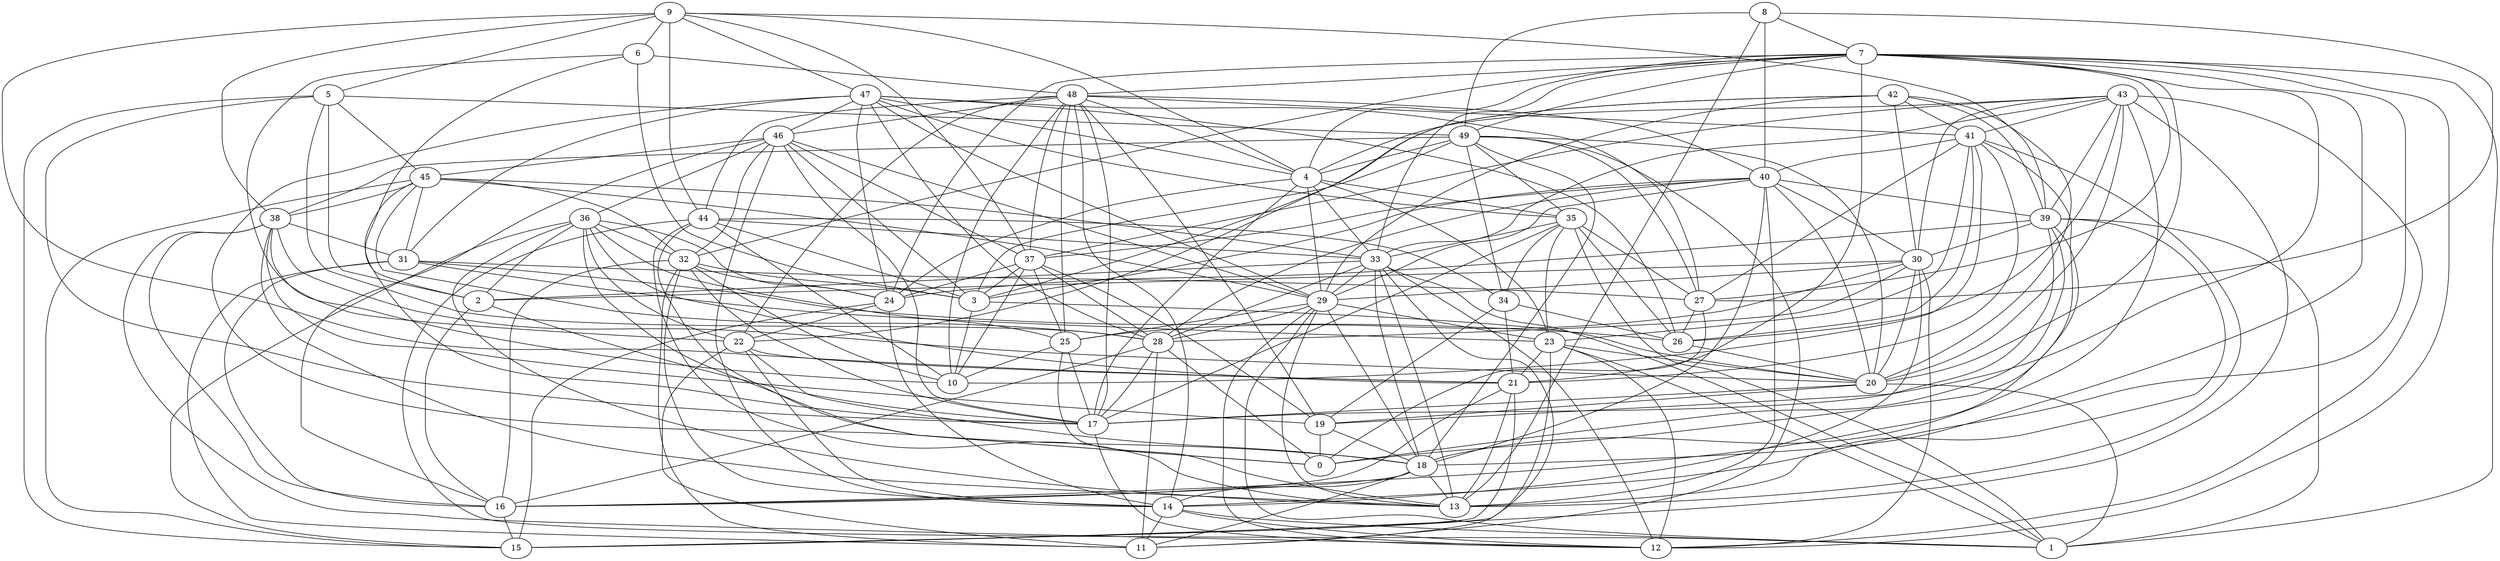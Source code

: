 digraph GG_graph {

subgraph G_graph {
edge [color = black]
"4" -> "17" [dir = none]
"4" -> "24" [dir = none]
"40" -> "20" [dir = none]
"23" -> "15" [dir = none]
"23" -> "21" [dir = none]
"46" -> "32" [dir = none]
"46" -> "36" [dir = none]
"46" -> "14" [dir = none]
"32" -> "3" [dir = none]
"26" -> "20" [dir = none]
"2" -> "16" [dir = none]
"25" -> "10" [dir = none]
"41" -> "27" [dir = none]
"41" -> "21" [dir = none]
"41" -> "40" [dir = none]
"28" -> "0" [dir = none]
"28" -> "17" [dir = none]
"38" -> "31" [dir = none]
"38" -> "10" [dir = none]
"38" -> "20" [dir = none]
"8" -> "7" [dir = none]
"8" -> "27" [dir = none]
"24" -> "14" [dir = none]
"24" -> "22" [dir = none]
"37" -> "28" [dir = none]
"37" -> "25" [dir = none]
"37" -> "10" [dir = none]
"34" -> "26" [dir = none]
"34" -> "19" [dir = none]
"14" -> "1" [dir = none]
"14" -> "12" [dir = none]
"48" -> "41" [dir = none]
"48" -> "46" [dir = none]
"48" -> "19" [dir = none]
"48" -> "10" [dir = none]
"48" -> "37" [dir = none]
"18" -> "11" [dir = none]
"18" -> "14" [dir = none]
"9" -> "39" [dir = none]
"9" -> "44" [dir = none]
"22" -> "14" [dir = none]
"7" -> "32" [dir = none]
"7" -> "33" [dir = none]
"7" -> "49" [dir = none]
"7" -> "21" [dir = none]
"7" -> "24" [dir = none]
"7" -> "27" [dir = none]
"44" -> "33" [dir = none]
"44" -> "0" [dir = none]
"44" -> "34" [dir = none]
"29" -> "13" [dir = none]
"43" -> "37" [dir = none]
"43" -> "12" [dir = none]
"43" -> "4" [dir = none]
"43" -> "30" [dir = none]
"43" -> "15" [dir = none]
"36" -> "0" [dir = none]
"36" -> "13" [dir = none]
"36" -> "2" [dir = none]
"36" -> "24" [dir = none]
"36" -> "21" [dir = none]
"42" -> "39" [dir = none]
"42" -> "3" [dir = none]
"49" -> "38" [dir = none]
"49" -> "18" [dir = none]
"49" -> "35" [dir = none]
"49" -> "20" [dir = none]
"49" -> "11" [dir = none]
"39" -> "0" [dir = none]
"39" -> "16" [dir = none]
"39" -> "24" [dir = none]
"39" -> "30" [dir = none]
"39" -> "1" [dir = none]
"33" -> "13" [dir = none]
"33" -> "2" [dir = none]
"35" -> "34" [dir = none]
"35" -> "1" [dir = none]
"35" -> "33" [dir = none]
"16" -> "15" [dir = none]
"47" -> "18" [dir = none]
"47" -> "24" [dir = none]
"47" -> "46" [dir = none]
"47" -> "28" [dir = none]
"47" -> "31" [dir = none]
"47" -> "29" [dir = none]
"47" -> "26" [dir = none]
"6" -> "3" [dir = none]
"6" -> "2" [dir = none]
"3" -> "20" [dir = none]
"3" -> "10" [dir = none]
"45" -> "38" [dir = none]
"45" -> "29" [dir = none]
"45" -> "15" [dir = none]
"30" -> "14" [dir = none]
"30" -> "20" [dir = none]
"30" -> "29" [dir = none]
"5" -> "49" [dir = none]
"5" -> "28" [dir = none]
"9" -> "6" [dir = none]
"36" -> "22" [dir = none]
"6" -> "48" [dir = none]
"7" -> "17" [dir = none]
"31" -> "23" [dir = none]
"7" -> "48" [dir = none]
"43" -> "39" [dir = none]
"39" -> "19" [dir = none]
"25" -> "13" [dir = none]
"40" -> "3" [dir = none]
"45" -> "32" [dir = none]
"24" -> "15" [dir = none]
"35" -> "26" [dir = none]
"48" -> "40" [dir = none]
"5" -> "17" [dir = none]
"29" -> "1" [dir = none]
"49" -> "3" [dir = none]
"37" -> "3" [dir = none]
"2" -> "17" [dir = none]
"44" -> "10" [dir = none]
"9" -> "4" [dir = none]
"9" -> "5" [dir = none]
"45" -> "17" [dir = none]
"37" -> "24" [dir = none]
"35" -> "23" [dir = none]
"46" -> "16" [dir = none]
"19" -> "0" [dir = none]
"40" -> "30" [dir = none]
"28" -> "16" [dir = none]
"43" -> "26" [dir = none]
"4" -> "23" [dir = none]
"23" -> "12" [dir = none]
"30" -> "25" [dir = none]
"36" -> "32" [dir = none]
"34" -> "21" [dir = none]
"5" -> "45" [dir = none]
"31" -> "11" [dir = none]
"32" -> "24" [dir = none]
"4" -> "33" [dir = none]
"5" -> "2" [dir = none]
"33" -> "11" [dir = none]
"47" -> "4" [dir = none]
"42" -> "22" [dir = none]
"48" -> "4" [dir = none]
"20" -> "19" [dir = none]
"29" -> "12" [dir = none]
"7" -> "18" [dir = none]
"49" -> "4" [dir = none]
"33" -> "12" [dir = none]
"7" -> "14" [dir = none]
"31" -> "16" [dir = none]
"19" -> "18" [dir = none]
"40" -> "13" [dir = none]
"35" -> "27" [dir = none]
"46" -> "45" [dir = none]
"31" -> "26" [dir = none]
"27" -> "26" [dir = none]
"9" -> "47" [dir = none]
"29" -> "18" [dir = none]
"30" -> "12" [dir = none]
"48" -> "17" [dir = none]
"8" -> "40" [dir = none]
"33" -> "1" [dir = none]
"46" -> "17" [dir = none]
"32" -> "11" [dir = none]
"48" -> "22" [dir = none]
"9" -> "37" [dir = none]
"47" -> "35" [dir = none]
"33" -> "18" [dir = none]
"41" -> "23" [dir = none]
"7" -> "12" [dir = none]
"20" -> "17" [dir = none]
"43" -> "33" [dir = none]
"21" -> "13" [dir = none]
"6" -> "22" [dir = none]
"47" -> "27" [dir = none]
"41" -> "10" [dir = none]
"46" -> "29" [dir = none]
"32" -> "10" [dir = none]
"36" -> "15" [dir = none]
"41" -> "13" [dir = none]
"14" -> "11" [dir = none]
"40" -> "29" [dir = none]
"40" -> "39" [dir = none]
"8" -> "13" [dir = none]
"44" -> "3" [dir = none]
"29" -> "28" [dir = none]
"35" -> "17" [dir = none]
"18" -> "13" [dir = none]
"23" -> "20" [dir = none]
"49" -> "27" [dir = none]
"8" -> "49" [dir = none]
"44" -> "1" [dir = none]
"17" -> "12" [dir = none]
"28" -> "11" [dir = none]
"49" -> "34" [dir = none]
"42" -> "20" [dir = none]
"45" -> "33" [dir = none]
"38" -> "13" [dir = none]
"18" -> "16" [dir = none]
"45" -> "31" [dir = none]
"29" -> "25" [dir = none]
"22" -> "11" [dir = none]
"4" -> "29" [dir = none]
"40" -> "18" [dir = none]
"9" -> "38" [dir = none]
"7" -> "1" [dir = none]
"30" -> "2" [dir = none]
"38" -> "16" [dir = none]
"43" -> "18" [dir = none]
"38" -> "19" [dir = none]
"40" -> "37" [dir = none]
"37" -> "19" [dir = none]
"5" -> "15" [dir = none]
"46" -> "3" [dir = none]
"38" -> "12" [dir = none]
"21" -> "15" [dir = none]
"23" -> "1" [dir = none]
"48" -> "44" [dir = none]
"42" -> "30" [dir = none]
"40" -> "28" [dir = none]
"27" -> "0" [dir = none]
"32" -> "14" [dir = none]
"29" -> "23" [dir = none]
"31" -> "27" [dir = none]
"4" -> "35" [dir = none]
"22" -> "21" [dir = none]
"44" -> "13" [dir = none]
"32" -> "17" [dir = none]
"43" -> "41" [dir = none]
"46" -> "37" [dir = none]
"41" -> "0" [dir = none]
"22" -> "18" [dir = none]
"41" -> "26" [dir = none]
"39" -> "13" [dir = none]
"30" -> "28" [dir = none]
"25" -> "17" [dir = none]
"7" -> "20" [dir = none]
"43" -> "20" [dir = none]
"21" -> "16" [dir = none]
"9" -> "21" [dir = none]
"7" -> "4" [dir = none]
"32" -> "16" [dir = none]
"36" -> "25" [dir = none]
"42" -> "41" [dir = none]
"33" -> "28" [dir = none]
"20" -> "1" [dir = none]
"48" -> "14" [dir = none]
"45" -> "28" [dir = none]
"42" -> "29" [dir = none]
"33" -> "29" [dir = none]
"48" -> "25" [dir = none]
}

}
